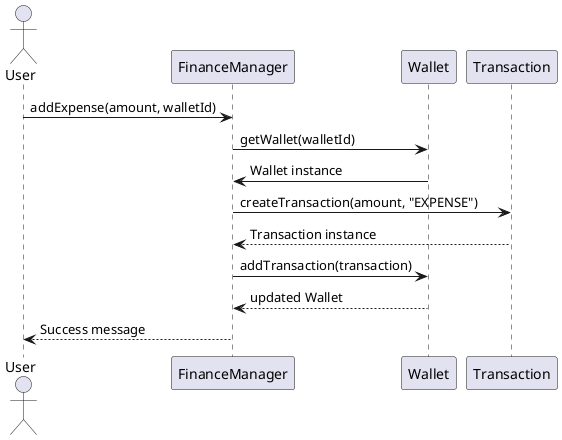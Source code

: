 @startuml
actor User
participant "FinanceManager" as FM
participant "Wallet" as W
participant "Transaction" as T

User -> FM: addExpense(amount, walletId)
FM -> W: getWallet(walletId)
W -> FM: Wallet instance
FM -> T: createTransaction(amount, "EXPENSE")
T --> FM: Transaction instance
FM -> W: addTransaction(transaction)
W --> FM: updated Wallet
FM --> User: Success message
@enduml
